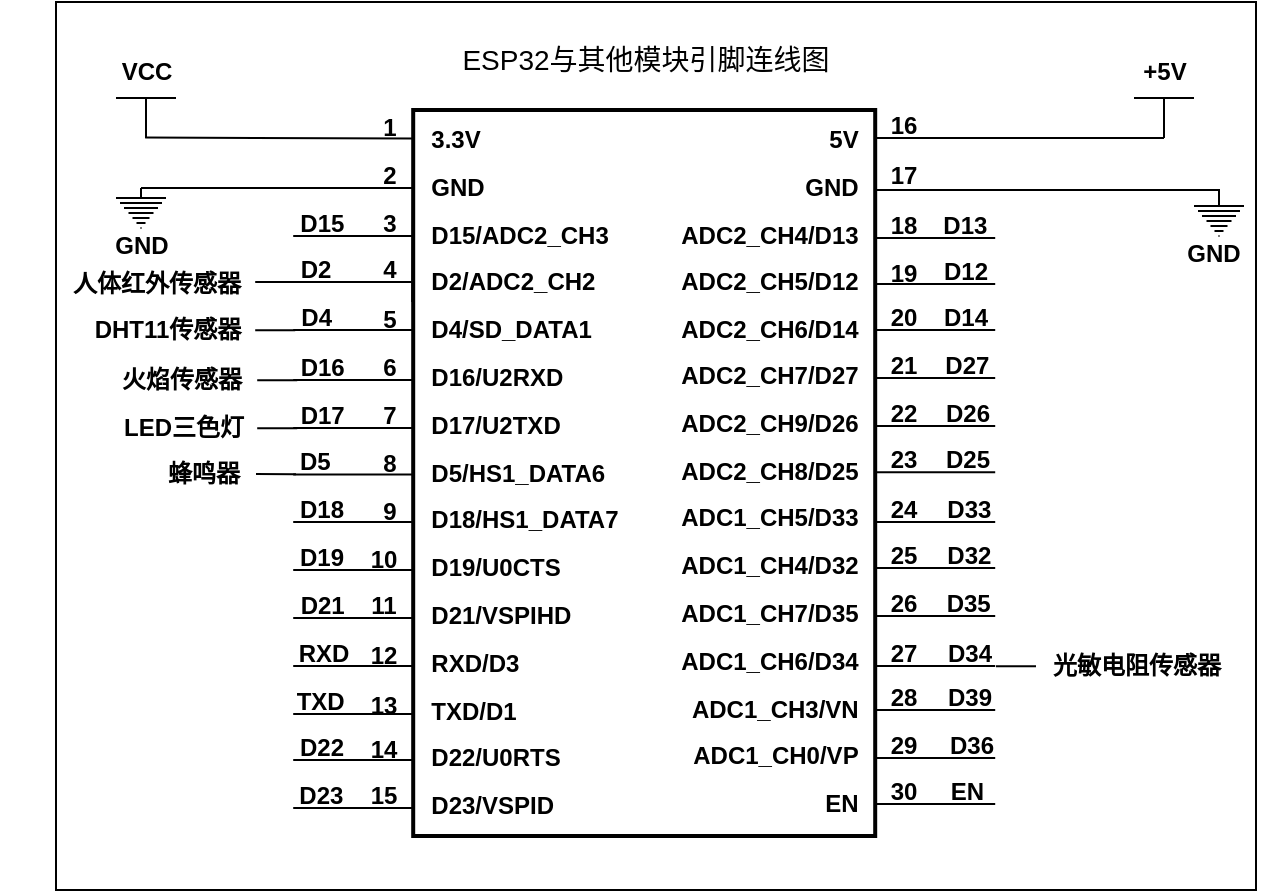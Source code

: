 <mxfile version="26.2.14">
  <diagram name="第 1 页" id="tG3BSYRX7-xQzSVzQyqf">
    <mxGraphModel dx="988" dy="538" grid="1" gridSize="10" guides="1" tooltips="1" connect="1" arrows="1" fold="1" page="1" pageScale="1" pageWidth="827" pageHeight="1169" math="0" shadow="0">
      <root>
        <mxCell id="0" />
        <mxCell id="1" parent="0" />
        <mxCell id="YcuzAs7cK-M9zxSXpuNz-133" value="" style="rounded=0;whiteSpace=wrap;html=1;" parent="1" vertex="1">
          <mxGeometry x="110" y="106" width="600" height="444" as="geometry" />
        </mxCell>
        <mxCell id="YcuzAs7cK-M9zxSXpuNz-2" value="" style="rounded=0;whiteSpace=wrap;html=1;direction=south;container=1;strokeWidth=2;rotation=0;aspect=fixed;" parent="1" vertex="1">
          <mxGeometry x="288.6" y="160" width="231" height="363" as="geometry">
            <mxRectangle x="250" y="200" width="50" height="40" as="alternateBounds" />
          </mxGeometry>
        </mxCell>
        <mxCell id="YcuzAs7cK-M9zxSXpuNz-11" value="&lt;b&gt;&amp;nbsp; D2/ADC2_CH2&lt;/b&gt;" style="text;html=1;align=left;verticalAlign=middle;whiteSpace=wrap;rounded=0;" parent="YcuzAs7cK-M9zxSXpuNz-2" vertex="1">
          <mxGeometry x="0.85" y="71.396" width="110" height="30" as="geometry" />
        </mxCell>
        <mxCell id="YcuzAs7cK-M9zxSXpuNz-12" value="&lt;b&gt;&amp;nbsp; D4/SD_DATA1&lt;/b&gt;" style="text;html=1;align=left;verticalAlign=middle;whiteSpace=wrap;rounded=0;" parent="YcuzAs7cK-M9zxSXpuNz-2" vertex="1">
          <mxGeometry x="0.85" y="95.201" width="110" height="30" as="geometry" />
        </mxCell>
        <mxCell id="YcuzAs7cK-M9zxSXpuNz-13" value="&lt;b&gt;&amp;nbsp; D16/U2RXD&lt;/b&gt;" style="text;html=1;align=left;verticalAlign=middle;whiteSpace=wrap;rounded=0;" parent="YcuzAs7cK-M9zxSXpuNz-2" vertex="1">
          <mxGeometry x="0.85" y="118.996" width="100" height="30" as="geometry" />
        </mxCell>
        <mxCell id="YcuzAs7cK-M9zxSXpuNz-14" value="&lt;b&gt;&amp;nbsp; D17/U2TXD&lt;/b&gt;" style="text;html=1;align=left;verticalAlign=middle;whiteSpace=wrap;rounded=0;" parent="YcuzAs7cK-M9zxSXpuNz-2" vertex="1">
          <mxGeometry y="142.802" width="90" height="30" as="geometry" />
        </mxCell>
        <mxCell id="YcuzAs7cK-M9zxSXpuNz-15" value="&lt;b&gt;&amp;nbsp; D5/HS1_DATA6&lt;/b&gt;" style="text;html=1;align=left;verticalAlign=middle;whiteSpace=wrap;rounded=0;" parent="YcuzAs7cK-M9zxSXpuNz-2" vertex="1">
          <mxGeometry y="166.597" width="120" height="30" as="geometry" />
        </mxCell>
        <mxCell id="YcuzAs7cK-M9zxSXpuNz-16" value="&lt;b&gt;&amp;nbsp; D18/HS1_DATA7&lt;/b&gt;" style="text;html=1;align=left;verticalAlign=middle;whiteSpace=wrap;rounded=0;" parent="YcuzAs7cK-M9zxSXpuNz-2" vertex="1">
          <mxGeometry y="190.403" width="120" height="30" as="geometry" />
        </mxCell>
        <mxCell id="YcuzAs7cK-M9zxSXpuNz-17" value="&lt;b&gt;&amp;nbsp; D19/U0CTS&lt;/b&gt;" style="text;html=1;align=left;verticalAlign=middle;whiteSpace=wrap;rounded=0;" parent="YcuzAs7cK-M9zxSXpuNz-2" vertex="1">
          <mxGeometry y="214.198" width="90" height="30" as="geometry" />
        </mxCell>
        <mxCell id="YcuzAs7cK-M9zxSXpuNz-18" value="&lt;b&gt;&amp;nbsp; D21/VSPIHD&lt;/b&gt;" style="text;html=1;align=left;verticalAlign=middle;whiteSpace=wrap;rounded=0;" parent="YcuzAs7cK-M9zxSXpuNz-2" vertex="1">
          <mxGeometry y="238.004" width="100" height="30" as="geometry" />
        </mxCell>
        <mxCell id="YcuzAs7cK-M9zxSXpuNz-19" value="&lt;b&gt;&amp;nbsp; RXD/D3&lt;/b&gt;" style="text;html=1;align=left;verticalAlign=middle;whiteSpace=wrap;rounded=0;" parent="YcuzAs7cK-M9zxSXpuNz-2" vertex="1">
          <mxGeometry y="261.799" width="70" height="30" as="geometry" />
        </mxCell>
        <mxCell id="YcuzAs7cK-M9zxSXpuNz-20" value="&lt;b&gt;&amp;nbsp; TXD/D1&lt;/b&gt;" style="text;html=1;align=left;verticalAlign=middle;whiteSpace=wrap;rounded=0;" parent="YcuzAs7cK-M9zxSXpuNz-2" vertex="1">
          <mxGeometry y="285.604" width="70" height="30" as="geometry" />
        </mxCell>
        <mxCell id="YcuzAs7cK-M9zxSXpuNz-21" value="&lt;b&gt;&amp;nbsp; D22/U0RTS&lt;/b&gt;" style="text;html=1;align=left;verticalAlign=middle;whiteSpace=wrap;rounded=0;" parent="YcuzAs7cK-M9zxSXpuNz-2" vertex="1">
          <mxGeometry y="309.399" width="90" height="30" as="geometry" />
        </mxCell>
        <mxCell id="YcuzAs7cK-M9zxSXpuNz-22" value="&lt;b&gt;&amp;nbsp; D23/VSPID&lt;/b&gt;" style="text;html=1;align=left;verticalAlign=middle;whiteSpace=wrap;rounded=0;" parent="YcuzAs7cK-M9zxSXpuNz-2" vertex="1">
          <mxGeometry y="333.205" width="90" height="30" as="geometry" />
        </mxCell>
        <mxCell id="YcuzAs7cK-M9zxSXpuNz-23" value="&lt;b&gt;5V&amp;nbsp;&amp;nbsp;&lt;/b&gt;" style="text;html=1;align=right;verticalAlign=middle;whiteSpace=wrap;rounded=0;" parent="YcuzAs7cK-M9zxSXpuNz-2" vertex="1">
          <mxGeometry x="180.9" width="50" height="30" as="geometry" />
        </mxCell>
        <mxCell id="YcuzAs7cK-M9zxSXpuNz-26" value="&lt;b&gt;ADC2_CH4/D13&amp;nbsp;&amp;nbsp;&lt;/b&gt;" style="text;html=1;align=right;verticalAlign=middle;whiteSpace=wrap;rounded=0;" parent="YcuzAs7cK-M9zxSXpuNz-2" vertex="1">
          <mxGeometry x="110.9" y="47.601" width="120" height="30" as="geometry" />
        </mxCell>
        <mxCell id="YcuzAs7cK-M9zxSXpuNz-24" value="GND&amp;nbsp;&amp;nbsp;" style="text;html=1;align=right;verticalAlign=middle;whiteSpace=wrap;rounded=0;fontStyle=1" parent="YcuzAs7cK-M9zxSXpuNz-2" vertex="1">
          <mxGeometry x="110.9" y="23.8" width="120" height="30" as="geometry" />
        </mxCell>
        <mxCell id="YcuzAs7cK-M9zxSXpuNz-27" value="&lt;b&gt;ADC2_CH5/D12&amp;nbsp;&amp;nbsp;&lt;/b&gt;" style="text;html=1;align=right;verticalAlign=middle;whiteSpace=wrap;rounded=0;" parent="YcuzAs7cK-M9zxSXpuNz-2" vertex="1">
          <mxGeometry x="110.9" y="71.401" width="120" height="30" as="geometry" />
        </mxCell>
        <mxCell id="YcuzAs7cK-M9zxSXpuNz-28" value="&lt;b&gt;ADC2_CH6/D14&amp;nbsp;&amp;nbsp;&lt;/b&gt;" style="text;html=1;align=right;verticalAlign=middle;whiteSpace=wrap;rounded=0;" parent="YcuzAs7cK-M9zxSXpuNz-2" vertex="1">
          <mxGeometry x="110.9" y="95.201" width="120" height="30" as="geometry" />
        </mxCell>
        <mxCell id="YcuzAs7cK-M9zxSXpuNz-29" value="&lt;b&gt;ADC2_CH7/D27&amp;nbsp;&amp;nbsp;&lt;/b&gt;" style="text;html=1;align=right;verticalAlign=middle;whiteSpace=wrap;rounded=0;" parent="YcuzAs7cK-M9zxSXpuNz-2" vertex="1">
          <mxGeometry x="110.9" y="118.002" width="120" height="30" as="geometry" />
        </mxCell>
        <mxCell id="YcuzAs7cK-M9zxSXpuNz-30" value="&lt;b&gt;ADC2_CH9/D26&amp;nbsp;&amp;nbsp;&lt;/b&gt;" style="text;html=1;align=right;verticalAlign=middle;whiteSpace=wrap;rounded=0;" parent="YcuzAs7cK-M9zxSXpuNz-2" vertex="1">
          <mxGeometry x="110.9" y="141.802" width="120" height="30" as="geometry" />
        </mxCell>
        <mxCell id="YcuzAs7cK-M9zxSXpuNz-31" value="&lt;b&gt;ADC2_CH8/D25&amp;nbsp;&amp;nbsp;&lt;/b&gt;" style="text;html=1;align=right;verticalAlign=middle;whiteSpace=wrap;rounded=0;" parent="YcuzAs7cK-M9zxSXpuNz-2" vertex="1">
          <mxGeometry x="110.9" y="165.602" width="120" height="30" as="geometry" />
        </mxCell>
        <mxCell id="YcuzAs7cK-M9zxSXpuNz-32" value="&lt;b&gt;ADC1_CH5/D33&amp;nbsp;&amp;nbsp;&lt;/b&gt;" style="text;html=1;align=right;verticalAlign=middle;whiteSpace=wrap;rounded=0;" parent="YcuzAs7cK-M9zxSXpuNz-2" vertex="1">
          <mxGeometry x="110.9" y="189.402" width="120" height="30" as="geometry" />
        </mxCell>
        <mxCell id="YcuzAs7cK-M9zxSXpuNz-33" value="&lt;b&gt;ADC1_CH4/D32&amp;nbsp;&amp;nbsp;&lt;/b&gt;" style="text;html=1;align=right;verticalAlign=middle;whiteSpace=wrap;rounded=0;" parent="YcuzAs7cK-M9zxSXpuNz-2" vertex="1">
          <mxGeometry x="110.9" y="213.203" width="120" height="30" as="geometry" />
        </mxCell>
        <mxCell id="YcuzAs7cK-M9zxSXpuNz-34" value="&lt;b&gt;ADC1_CH7/D35&amp;nbsp;&amp;nbsp;&lt;/b&gt;" style="text;html=1;align=right;verticalAlign=middle;whiteSpace=wrap;rounded=0;" parent="YcuzAs7cK-M9zxSXpuNz-2" vertex="1">
          <mxGeometry x="110.9" y="237.003" width="120" height="30" as="geometry" />
        </mxCell>
        <mxCell id="YcuzAs7cK-M9zxSXpuNz-35" value="&lt;b&gt;ADC1_CH6/D34&amp;nbsp;&amp;nbsp;&lt;/b&gt;" style="text;html=1;align=right;verticalAlign=middle;whiteSpace=wrap;rounded=0;" parent="YcuzAs7cK-M9zxSXpuNz-2" vertex="1">
          <mxGeometry x="110.9" y="260.803" width="120" height="30" as="geometry" />
        </mxCell>
        <mxCell id="YcuzAs7cK-M9zxSXpuNz-36" value="&lt;b&gt;ADC1_CH3/VN&amp;nbsp;&amp;nbsp;&lt;/b&gt;" style="text;html=1;align=right;verticalAlign=middle;whiteSpace=wrap;rounded=0;" parent="YcuzAs7cK-M9zxSXpuNz-2" vertex="1">
          <mxGeometry x="120.9" y="284.604" width="110" height="30" as="geometry" />
        </mxCell>
        <mxCell id="YcuzAs7cK-M9zxSXpuNz-37" value="&lt;b&gt;ADC1_CH0/VP&amp;nbsp;&amp;nbsp;&lt;/b&gt;" style="text;html=1;align=right;verticalAlign=middle;whiteSpace=wrap;rounded=0;" parent="YcuzAs7cK-M9zxSXpuNz-2" vertex="1">
          <mxGeometry x="120.9" y="308.404" width="110" height="30" as="geometry" />
        </mxCell>
        <mxCell id="YcuzAs7cK-M9zxSXpuNz-38" value="&lt;b&gt;EN&amp;nbsp;&amp;nbsp;&lt;/b&gt;" style="text;html=1;align=right;verticalAlign=middle;whiteSpace=wrap;rounded=0;" parent="YcuzAs7cK-M9zxSXpuNz-2" vertex="1">
          <mxGeometry x="180.9" y="332.204" width="50" height="30" as="geometry" />
        </mxCell>
        <mxCell id="YcuzAs7cK-M9zxSXpuNz-10" value="&lt;b&gt;&amp;nbsp; D15/ADC2_CH3&lt;/b&gt;" style="text;html=1;align=left;verticalAlign=middle;whiteSpace=wrap;rounded=0;" parent="YcuzAs7cK-M9zxSXpuNz-2" vertex="1">
          <mxGeometry x="0.858" y="47.601" width="120" height="30" as="geometry" />
        </mxCell>
        <mxCell id="YcuzAs7cK-M9zxSXpuNz-9" value="&lt;b&gt;&amp;nbsp; GND&lt;/b&gt;" style="text;html=1;align=left;verticalAlign=middle;whiteSpace=wrap;rounded=0;" parent="YcuzAs7cK-M9zxSXpuNz-2" vertex="1">
          <mxGeometry x="0.86" y="23.8" width="60" height="30" as="geometry" />
        </mxCell>
        <mxCell id="YcuzAs7cK-M9zxSXpuNz-8" value="&lt;b&gt;&amp;nbsp; 3.3V&lt;/b&gt;" style="text;html=1;align=left;verticalAlign=middle;whiteSpace=wrap;rounded=0;" parent="YcuzAs7cK-M9zxSXpuNz-2" vertex="1">
          <mxGeometry x="0.855" width="50" height="30" as="geometry" />
        </mxCell>
        <mxCell id="YcuzAs7cK-M9zxSXpuNz-7" value="&lt;font style=&quot;font-size: 14px;&quot;&gt;ESP32与其他模块引脚连线图&lt;/font&gt;" style="text;html=1;align=center;verticalAlign=middle;whiteSpace=wrap;rounded=0;" parent="1" vertex="1">
          <mxGeometry x="279.6" y="120" width="250" height="30" as="geometry" />
        </mxCell>
        <mxCell id="YcuzAs7cK-M9zxSXpuNz-102" value="" style="endArrow=none;html=1;rounded=0;edgeStyle=orthogonalEdgeStyle;exitX=0.486;exitY=0.16;exitDx=0;exitDy=0;exitPerimeter=0;" parent="1" edge="1">
          <mxGeometry width="50" height="50" relative="1" as="geometry">
            <mxPoint x="154.58" y="173.8" as="sourcePoint" />
            <mxPoint x="288.12" y="256" as="targetPoint" />
          </mxGeometry>
        </mxCell>
        <mxCell id="YcuzAs7cK-M9zxSXpuNz-103" value="" style="endArrow=none;html=1;rounded=0;exitX=0.5;exitY=0;exitDx=0;exitDy=0;exitPerimeter=0;" parent="1" source="YcuzAs7cK-M9zxSXpuNz-240" edge="1">
          <mxGeometry width="50" height="50" relative="1" as="geometry">
            <mxPoint x="228.6" y="199" as="sourcePoint" />
            <mxPoint x="288.6" y="199" as="targetPoint" />
          </mxGeometry>
        </mxCell>
        <mxCell id="YcuzAs7cK-M9zxSXpuNz-104" value="" style="endArrow=none;html=1;rounded=0;" parent="1" edge="1">
          <mxGeometry width="50" height="50" relative="1" as="geometry">
            <mxPoint x="228.6" y="223" as="sourcePoint" />
            <mxPoint x="288.6" y="223" as="targetPoint" />
          </mxGeometry>
        </mxCell>
        <mxCell id="YcuzAs7cK-M9zxSXpuNz-105" value="" style="endArrow=none;html=1;rounded=0;" parent="1" edge="1">
          <mxGeometry width="50" height="50" relative="1" as="geometry">
            <mxPoint x="228.6" y="246" as="sourcePoint" />
            <mxPoint x="288.6" y="246" as="targetPoint" />
          </mxGeometry>
        </mxCell>
        <mxCell id="YcuzAs7cK-M9zxSXpuNz-106" value="" style="endArrow=none;html=1;rounded=0;" parent="1" edge="1">
          <mxGeometry width="50" height="50" relative="1" as="geometry">
            <mxPoint x="228.6" y="270" as="sourcePoint" />
            <mxPoint x="288.6" y="270" as="targetPoint" />
          </mxGeometry>
        </mxCell>
        <mxCell id="YcuzAs7cK-M9zxSXpuNz-107" value="" style="endArrow=none;html=1;rounded=0;" parent="1" edge="1">
          <mxGeometry width="50" height="50" relative="1" as="geometry">
            <mxPoint x="228.6" y="295" as="sourcePoint" />
            <mxPoint x="288.6" y="295" as="targetPoint" />
          </mxGeometry>
        </mxCell>
        <mxCell id="YcuzAs7cK-M9zxSXpuNz-108" value="" style="endArrow=none;html=1;rounded=0;" parent="1" edge="1">
          <mxGeometry width="50" height="50" relative="1" as="geometry">
            <mxPoint x="228.6" y="319" as="sourcePoint" />
            <mxPoint x="288.6" y="319" as="targetPoint" />
          </mxGeometry>
        </mxCell>
        <mxCell id="YcuzAs7cK-M9zxSXpuNz-109" value="" style="endArrow=none;html=1;rounded=0;" parent="1" edge="1">
          <mxGeometry width="50" height="50" relative="1" as="geometry">
            <mxPoint x="228.6" y="342.21" as="sourcePoint" />
            <mxPoint x="288.6" y="342.21" as="targetPoint" />
          </mxGeometry>
        </mxCell>
        <mxCell id="YcuzAs7cK-M9zxSXpuNz-110" value="" style="endArrow=none;html=1;rounded=0;" parent="1" edge="1">
          <mxGeometry width="50" height="50" relative="1" as="geometry">
            <mxPoint x="228.6" y="366" as="sourcePoint" />
            <mxPoint x="288.6" y="366" as="targetPoint" />
          </mxGeometry>
        </mxCell>
        <mxCell id="YcuzAs7cK-M9zxSXpuNz-111" value="" style="endArrow=none;html=1;rounded=0;" parent="1" edge="1">
          <mxGeometry width="50" height="50" relative="1" as="geometry">
            <mxPoint x="228.6" y="390" as="sourcePoint" />
            <mxPoint x="288.6" y="390" as="targetPoint" />
          </mxGeometry>
        </mxCell>
        <mxCell id="YcuzAs7cK-M9zxSXpuNz-112" value="" style="endArrow=none;html=1;rounded=0;" parent="1" edge="1">
          <mxGeometry width="50" height="50" relative="1" as="geometry">
            <mxPoint x="228.6" y="414" as="sourcePoint" />
            <mxPoint x="288.6" y="414" as="targetPoint" />
          </mxGeometry>
        </mxCell>
        <mxCell id="YcuzAs7cK-M9zxSXpuNz-113" value="" style="endArrow=none;html=1;rounded=0;" parent="1" edge="1">
          <mxGeometry width="50" height="50" relative="1" as="geometry">
            <mxPoint x="228.6" y="438" as="sourcePoint" />
            <mxPoint x="288.6" y="438" as="targetPoint" />
          </mxGeometry>
        </mxCell>
        <mxCell id="YcuzAs7cK-M9zxSXpuNz-114" value="" style="endArrow=none;html=1;rounded=0;" parent="1" edge="1">
          <mxGeometry width="50" height="50" relative="1" as="geometry">
            <mxPoint x="228.6" y="462" as="sourcePoint" />
            <mxPoint x="288.6" y="462" as="targetPoint" />
          </mxGeometry>
        </mxCell>
        <mxCell id="YcuzAs7cK-M9zxSXpuNz-115" value="" style="endArrow=none;html=1;rounded=0;" parent="1" edge="1">
          <mxGeometry width="50" height="50" relative="1" as="geometry">
            <mxPoint x="228.6" y="485" as="sourcePoint" />
            <mxPoint x="288.6" y="485" as="targetPoint" />
          </mxGeometry>
        </mxCell>
        <mxCell id="YcuzAs7cK-M9zxSXpuNz-116" value="" style="endArrow=none;html=1;rounded=0;" parent="1" edge="1">
          <mxGeometry width="50" height="50" relative="1" as="geometry">
            <mxPoint x="228.6" y="509" as="sourcePoint" />
            <mxPoint x="288.6" y="509" as="targetPoint" />
          </mxGeometry>
        </mxCell>
        <mxCell id="YcuzAs7cK-M9zxSXpuNz-117" value="" style="endArrow=none;html=1;rounded=0;entryX=0.5;entryY=0;entryDx=0;entryDy=0;entryPerimeter=0;" parent="1" target="YcuzAs7cK-M9zxSXpuNz-260" edge="1">
          <mxGeometry width="50" height="50" relative="1" as="geometry">
            <mxPoint x="519.6" y="174" as="sourcePoint" />
            <mxPoint x="579.6" y="174" as="targetPoint" />
          </mxGeometry>
        </mxCell>
        <mxCell id="YcuzAs7cK-M9zxSXpuNz-119" value="" style="endArrow=none;html=1;rounded=0;entryX=0.5;entryY=0;entryDx=0;entryDy=0;entryPerimeter=0;edgeStyle=orthogonalEdgeStyle;" parent="1" target="YcuzAs7cK-M9zxSXpuNz-249" edge="1">
          <mxGeometry width="50" height="50" relative="1" as="geometry">
            <mxPoint x="519.6" y="199" as="sourcePoint" />
            <mxPoint x="579.6" y="199" as="targetPoint" />
            <Array as="points">
              <mxPoint x="520" y="200" />
              <mxPoint x="692" y="200" />
            </Array>
          </mxGeometry>
        </mxCell>
        <mxCell id="YcuzAs7cK-M9zxSXpuNz-120" value="" style="endArrow=none;html=1;rounded=0;" parent="1" edge="1">
          <mxGeometry width="50" height="50" relative="1" as="geometry">
            <mxPoint x="519.6" y="224" as="sourcePoint" />
            <mxPoint x="579.6" y="224" as="targetPoint" />
          </mxGeometry>
        </mxCell>
        <mxCell id="YcuzAs7cK-M9zxSXpuNz-121" value="" style="endArrow=none;html=1;rounded=0;" parent="1" edge="1">
          <mxGeometry width="50" height="50" relative="1" as="geometry">
            <mxPoint x="519.6" y="247" as="sourcePoint" />
            <mxPoint x="579.6" y="247" as="targetPoint" />
          </mxGeometry>
        </mxCell>
        <mxCell id="YcuzAs7cK-M9zxSXpuNz-122" value="" style="endArrow=none;html=1;rounded=0;" parent="1" edge="1">
          <mxGeometry width="50" height="50" relative="1" as="geometry">
            <mxPoint x="519.6" y="270" as="sourcePoint" />
            <mxPoint x="579.6" y="270" as="targetPoint" />
          </mxGeometry>
        </mxCell>
        <mxCell id="YcuzAs7cK-M9zxSXpuNz-123" value="" style="endArrow=none;html=1;rounded=0;" parent="1" edge="1">
          <mxGeometry width="50" height="50" relative="1" as="geometry">
            <mxPoint x="519.6" y="294" as="sourcePoint" />
            <mxPoint x="579.6" y="294" as="targetPoint" />
          </mxGeometry>
        </mxCell>
        <mxCell id="YcuzAs7cK-M9zxSXpuNz-124" value="" style="endArrow=none;html=1;rounded=0;" parent="1" edge="1">
          <mxGeometry width="50" height="50" relative="1" as="geometry">
            <mxPoint x="519.6" y="318" as="sourcePoint" />
            <mxPoint x="579.6" y="318" as="targetPoint" />
          </mxGeometry>
        </mxCell>
        <mxCell id="YcuzAs7cK-M9zxSXpuNz-125" value="" style="endArrow=none;html=1;rounded=0;" parent="1" edge="1">
          <mxGeometry width="50" height="50" relative="1" as="geometry">
            <mxPoint x="519.6" y="341.16" as="sourcePoint" />
            <mxPoint x="579.6" y="341.16" as="targetPoint" />
          </mxGeometry>
        </mxCell>
        <mxCell id="YcuzAs7cK-M9zxSXpuNz-126" value="" style="endArrow=none;html=1;rounded=0;" parent="1" edge="1">
          <mxGeometry width="50" height="50" relative="1" as="geometry">
            <mxPoint x="519.6" y="366" as="sourcePoint" />
            <mxPoint x="579.6" y="366" as="targetPoint" />
          </mxGeometry>
        </mxCell>
        <mxCell id="YcuzAs7cK-M9zxSXpuNz-127" value="" style="endArrow=none;html=1;rounded=0;" parent="1" edge="1">
          <mxGeometry width="50" height="50" relative="1" as="geometry">
            <mxPoint x="519.6" y="389" as="sourcePoint" />
            <mxPoint x="579.6" y="389" as="targetPoint" />
          </mxGeometry>
        </mxCell>
        <mxCell id="YcuzAs7cK-M9zxSXpuNz-128" value="" style="endArrow=none;html=1;rounded=0;" parent="1" edge="1">
          <mxGeometry width="50" height="50" relative="1" as="geometry">
            <mxPoint x="519.6" y="413" as="sourcePoint" />
            <mxPoint x="579.6" y="413" as="targetPoint" />
          </mxGeometry>
        </mxCell>
        <mxCell id="YcuzAs7cK-M9zxSXpuNz-129" value="" style="endArrow=none;html=1;rounded=0;" parent="1" edge="1">
          <mxGeometry width="50" height="50" relative="1" as="geometry">
            <mxPoint x="519.6" y="438" as="sourcePoint" />
            <mxPoint x="579.6" y="438" as="targetPoint" />
          </mxGeometry>
        </mxCell>
        <mxCell id="YcuzAs7cK-M9zxSXpuNz-130" value="" style="endArrow=none;html=1;rounded=0;" parent="1" edge="1">
          <mxGeometry width="50" height="50" relative="1" as="geometry">
            <mxPoint x="519.6" y="460" as="sourcePoint" />
            <mxPoint x="579.6" y="460" as="targetPoint" />
          </mxGeometry>
        </mxCell>
        <mxCell id="YcuzAs7cK-M9zxSXpuNz-131" value="" style="endArrow=none;html=1;rounded=0;" parent="1" edge="1">
          <mxGeometry width="50" height="50" relative="1" as="geometry">
            <mxPoint x="519.6" y="484" as="sourcePoint" />
            <mxPoint x="579.6" y="484" as="targetPoint" />
          </mxGeometry>
        </mxCell>
        <mxCell id="YcuzAs7cK-M9zxSXpuNz-132" value="" style="endArrow=none;html=1;rounded=0;" parent="1" edge="1">
          <mxGeometry width="50" height="50" relative="1" as="geometry">
            <mxPoint x="519.6" y="507" as="sourcePoint" />
            <mxPoint x="579.6" y="507" as="targetPoint" />
          </mxGeometry>
        </mxCell>
        <mxCell id="YcuzAs7cK-M9zxSXpuNz-137" value="&lt;b&gt;1&lt;/b&gt;" style="text;html=1;align=center;verticalAlign=middle;whiteSpace=wrap;rounded=0;" parent="1" vertex="1">
          <mxGeometry x="247" y="154" width="60" height="30" as="geometry" />
        </mxCell>
        <mxCell id="YcuzAs7cK-M9zxSXpuNz-139" value="&lt;b&gt;2&lt;/b&gt;" style="text;html=1;align=center;verticalAlign=middle;whiteSpace=wrap;rounded=0;" parent="1" vertex="1">
          <mxGeometry x="247" y="178" width="60" height="30" as="geometry" />
        </mxCell>
        <mxCell id="YcuzAs7cK-M9zxSXpuNz-140" value="&lt;b&gt;3&lt;/b&gt;" style="text;html=1;align=center;verticalAlign=middle;whiteSpace=wrap;rounded=0;" parent="1" vertex="1">
          <mxGeometry x="247" y="203" width="60" height="27" as="geometry" />
        </mxCell>
        <mxCell id="YcuzAs7cK-M9zxSXpuNz-141" value="&lt;b&gt;4&lt;/b&gt;" style="text;html=1;align=center;verticalAlign=middle;whiteSpace=wrap;rounded=0;" parent="1" vertex="1">
          <mxGeometry x="247" y="225" width="60" height="30" as="geometry" />
        </mxCell>
        <mxCell id="YcuzAs7cK-M9zxSXpuNz-143" value="&lt;b&gt;5&lt;/b&gt;" style="text;html=1;align=center;verticalAlign=middle;whiteSpace=wrap;rounded=0;" parent="1" vertex="1">
          <mxGeometry x="247" y="250" width="60" height="30" as="geometry" />
        </mxCell>
        <mxCell id="YcuzAs7cK-M9zxSXpuNz-144" value="&lt;b&gt;6&lt;/b&gt;" style="text;html=1;align=center;verticalAlign=middle;whiteSpace=wrap;rounded=0;" parent="1" vertex="1">
          <mxGeometry x="247" y="274" width="60" height="30" as="geometry" />
        </mxCell>
        <mxCell id="YcuzAs7cK-M9zxSXpuNz-145" value="&lt;b&gt;7&lt;/b&gt;" style="text;html=1;align=center;verticalAlign=middle;whiteSpace=wrap;rounded=0;" parent="1" vertex="1">
          <mxGeometry x="247" y="298" width="60" height="30" as="geometry" />
        </mxCell>
        <mxCell id="YcuzAs7cK-M9zxSXpuNz-146" value="&lt;b&gt;8&lt;/b&gt;" style="text;html=1;align=center;verticalAlign=middle;whiteSpace=wrap;rounded=0;" parent="1" vertex="1">
          <mxGeometry x="247" y="317" width="60" height="39" as="geometry" />
        </mxCell>
        <mxCell id="YcuzAs7cK-M9zxSXpuNz-147" value="&lt;b&gt;9&lt;/b&gt;" style="text;html=1;align=center;verticalAlign=middle;whiteSpace=wrap;rounded=0;" parent="1" vertex="1">
          <mxGeometry x="247" y="346" width="60" height="30" as="geometry" />
        </mxCell>
        <mxCell id="YcuzAs7cK-M9zxSXpuNz-148" value="&lt;b&gt;10&lt;/b&gt;" style="text;html=1;align=center;verticalAlign=middle;whiteSpace=wrap;rounded=0;" parent="1" vertex="1">
          <mxGeometry x="244" y="370" width="60" height="30" as="geometry" />
        </mxCell>
        <mxCell id="YcuzAs7cK-M9zxSXpuNz-151" value="&lt;b&gt;11&lt;/b&gt;" style="text;html=1;align=center;verticalAlign=middle;whiteSpace=wrap;rounded=0;" parent="1" vertex="1">
          <mxGeometry x="244" y="393" width="60" height="30" as="geometry" />
        </mxCell>
        <mxCell id="YcuzAs7cK-M9zxSXpuNz-154" value="&lt;b&gt;12&lt;/b&gt;" style="text;html=1;align=center;verticalAlign=middle;whiteSpace=wrap;rounded=0;" parent="1" vertex="1">
          <mxGeometry x="244" y="418" width="60" height="30" as="geometry" />
        </mxCell>
        <mxCell id="YcuzAs7cK-M9zxSXpuNz-155" value="&lt;b&gt;13&lt;/b&gt;" style="text;html=1;align=center;verticalAlign=middle;whiteSpace=wrap;rounded=0;" parent="1" vertex="1">
          <mxGeometry x="244" y="443" width="60" height="30" as="geometry" />
        </mxCell>
        <mxCell id="YcuzAs7cK-M9zxSXpuNz-156" value="&lt;b&gt;14&lt;/b&gt;" style="text;html=1;align=center;verticalAlign=middle;whiteSpace=wrap;rounded=0;" parent="1" vertex="1">
          <mxGeometry x="244" y="467" width="60" height="26" as="geometry" />
        </mxCell>
        <mxCell id="YcuzAs7cK-M9zxSXpuNz-159" value="&lt;b&gt;15&lt;/b&gt;" style="text;html=1;align=center;verticalAlign=middle;whiteSpace=wrap;rounded=0;" parent="1" vertex="1">
          <mxGeometry x="244" y="488" width="60" height="30" as="geometry" />
        </mxCell>
        <mxCell id="YcuzAs7cK-M9zxSXpuNz-160" value="&lt;b&gt;16&lt;/b&gt;" style="text;html=1;align=center;verticalAlign=middle;whiteSpace=wrap;rounded=0;" parent="1" vertex="1">
          <mxGeometry x="504" y="153" width="60" height="30" as="geometry" />
        </mxCell>
        <mxCell id="YcuzAs7cK-M9zxSXpuNz-161" value="&lt;b&gt;17&lt;/b&gt;" style="text;html=1;align=center;verticalAlign=middle;whiteSpace=wrap;rounded=0;" parent="1" vertex="1">
          <mxGeometry x="504" y="178" width="60" height="30" as="geometry" />
        </mxCell>
        <mxCell id="YcuzAs7cK-M9zxSXpuNz-162" value="&lt;b&gt;18&lt;/b&gt;" style="text;html=1;align=center;verticalAlign=middle;whiteSpace=wrap;rounded=0;" parent="1" vertex="1">
          <mxGeometry x="504" y="203" width="60" height="30" as="geometry" />
        </mxCell>
        <mxCell id="YcuzAs7cK-M9zxSXpuNz-165" value="&lt;b&gt;19&lt;/b&gt;" style="text;html=1;align=center;verticalAlign=middle;whiteSpace=wrap;rounded=0;" parent="1" vertex="1">
          <mxGeometry x="504" y="227" width="60" height="30" as="geometry" />
        </mxCell>
        <mxCell id="YcuzAs7cK-M9zxSXpuNz-166" value="&lt;b&gt;20&lt;/b&gt;" style="text;html=1;align=center;verticalAlign=middle;whiteSpace=wrap;rounded=0;" parent="1" vertex="1">
          <mxGeometry x="504" y="249" width="60" height="30" as="geometry" />
        </mxCell>
        <mxCell id="YcuzAs7cK-M9zxSXpuNz-167" value="&lt;b&gt;21&lt;/b&gt;" style="text;html=1;align=center;verticalAlign=middle;whiteSpace=wrap;rounded=0;" parent="1" vertex="1">
          <mxGeometry x="504" y="273" width="60" height="30" as="geometry" />
        </mxCell>
        <mxCell id="YcuzAs7cK-M9zxSXpuNz-170" value="&lt;b&gt;22&lt;/b&gt;" style="text;html=1;align=center;verticalAlign=middle;whiteSpace=wrap;rounded=0;" parent="1" vertex="1">
          <mxGeometry x="504" y="297" width="60" height="30" as="geometry" />
        </mxCell>
        <mxCell id="YcuzAs7cK-M9zxSXpuNz-171" value="&lt;b&gt;23&lt;/b&gt;" style="text;html=1;align=center;verticalAlign=middle;whiteSpace=wrap;rounded=0;" parent="1" vertex="1">
          <mxGeometry x="504" y="320" width="60" height="30" as="geometry" />
        </mxCell>
        <mxCell id="YcuzAs7cK-M9zxSXpuNz-172" value="&lt;b&gt;24&lt;/b&gt;" style="text;html=1;align=center;verticalAlign=middle;whiteSpace=wrap;rounded=0;" parent="1" vertex="1">
          <mxGeometry x="504" y="345" width="60" height="30" as="geometry" />
        </mxCell>
        <mxCell id="YcuzAs7cK-M9zxSXpuNz-176" value="&lt;b&gt;25&lt;/b&gt;" style="text;html=1;align=center;verticalAlign=middle;whiteSpace=wrap;rounded=0;" parent="1" vertex="1">
          <mxGeometry x="504" y="368" width="60" height="30" as="geometry" />
        </mxCell>
        <mxCell id="YcuzAs7cK-M9zxSXpuNz-178" value="&lt;b&gt;26&lt;/b&gt;" style="text;html=1;align=center;verticalAlign=middle;whiteSpace=wrap;rounded=0;" parent="1" vertex="1">
          <mxGeometry x="504" y="392" width="60" height="30" as="geometry" />
        </mxCell>
        <mxCell id="YcuzAs7cK-M9zxSXpuNz-179" value="&lt;b&gt;27&lt;/b&gt;" style="text;html=1;align=center;verticalAlign=middle;whiteSpace=wrap;rounded=0;" parent="1" vertex="1">
          <mxGeometry x="504" y="417" width="60" height="30" as="geometry" />
        </mxCell>
        <mxCell id="YcuzAs7cK-M9zxSXpuNz-180" value="&lt;b&gt;28&lt;/b&gt;" style="text;html=1;align=center;verticalAlign=middle;whiteSpace=wrap;rounded=0;" parent="1" vertex="1">
          <mxGeometry x="504" y="439" width="60" height="30" as="geometry" />
        </mxCell>
        <mxCell id="YcuzAs7cK-M9zxSXpuNz-182" value="&lt;b&gt;29&lt;/b&gt;" style="text;html=1;align=center;verticalAlign=middle;whiteSpace=wrap;rounded=0;" parent="1" vertex="1">
          <mxGeometry x="504" y="463" width="60" height="30" as="geometry" />
        </mxCell>
        <mxCell id="YcuzAs7cK-M9zxSXpuNz-183" value="&lt;b&gt;30&lt;/b&gt;" style="text;html=1;align=center;verticalAlign=middle;whiteSpace=wrap;rounded=0;" parent="1" vertex="1">
          <mxGeometry x="504" y="486" width="60" height="30" as="geometry" />
        </mxCell>
        <mxCell id="YcuzAs7cK-M9zxSXpuNz-186" value="&lt;b style=&quot;text-align: left;&quot;&gt;&amp;nbsp;D15&lt;/b&gt;" style="text;html=1;align=center;verticalAlign=middle;whiteSpace=wrap;rounded=0;" parent="1" vertex="1">
          <mxGeometry x="212.6" y="202" width="57.4" height="30" as="geometry" />
        </mxCell>
        <mxCell id="YcuzAs7cK-M9zxSXpuNz-189" value="&lt;b&gt;D2&lt;/b&gt;" style="text;html=1;align=center;verticalAlign=middle;whiteSpace=wrap;rounded=0;" parent="1" vertex="1">
          <mxGeometry x="209.6" y="225" width="60" height="30" as="geometry" />
        </mxCell>
        <mxCell id="YcuzAs7cK-M9zxSXpuNz-191" value="&lt;b style=&quot;text-align: left;&quot;&gt;&amp;nbsp; D4&lt;/b&gt;" style="text;html=1;align=center;verticalAlign=middle;whiteSpace=wrap;rounded=0;" parent="1" vertex="1">
          <mxGeometry x="206.6" y="249" width="60" height="30" as="geometry" />
        </mxCell>
        <mxCell id="YcuzAs7cK-M9zxSXpuNz-192" value="&lt;b style=&quot;text-align: left;&quot;&gt;&amp;nbsp; D16&lt;/b&gt;" style="text;html=1;align=center;verticalAlign=middle;whiteSpace=wrap;rounded=0;" parent="1" vertex="1">
          <mxGeometry x="209.6" y="274" width="60" height="30" as="geometry" />
        </mxCell>
        <mxCell id="YcuzAs7cK-M9zxSXpuNz-193" value="&lt;b style=&quot;text-align: left;&quot;&gt;&amp;nbsp; D17&lt;/b&gt;" style="text;html=1;align=center;verticalAlign=middle;whiteSpace=wrap;rounded=0;" parent="1" vertex="1">
          <mxGeometry x="209.6" y="298" width="60" height="30" as="geometry" />
        </mxCell>
        <mxCell id="YcuzAs7cK-M9zxSXpuNz-194" value="&lt;b style=&quot;text-align: left;&quot;&gt;&amp;nbsp;D5&lt;/b&gt;" style="text;html=1;align=center;verticalAlign=middle;whiteSpace=wrap;rounded=0;" parent="1" vertex="1">
          <mxGeometry x="207.6" y="321" width="60" height="30" as="geometry" />
        </mxCell>
        <mxCell id="YcuzAs7cK-M9zxSXpuNz-195" value="&lt;b style=&quot;text-align: left;&quot;&gt;D18&lt;/b&gt;" style="text;html=1;align=center;verticalAlign=middle;whiteSpace=wrap;rounded=0;" parent="1" vertex="1">
          <mxGeometry x="212.6" y="345" width="60" height="30" as="geometry" />
        </mxCell>
        <mxCell id="YcuzAs7cK-M9zxSXpuNz-196" value="&lt;b style=&quot;text-align: left;&quot;&gt;D19&lt;/b&gt;" style="text;html=1;align=center;verticalAlign=middle;whiteSpace=wrap;rounded=0;" parent="1" vertex="1">
          <mxGeometry x="212.6" y="369" width="60" height="30" as="geometry" />
        </mxCell>
        <mxCell id="YcuzAs7cK-M9zxSXpuNz-197" value="&lt;b style=&quot;text-align: left;&quot;&gt;&amp;nbsp; D21&lt;/b&gt;" style="text;html=1;align=center;verticalAlign=middle;whiteSpace=wrap;rounded=0;" parent="1" vertex="1">
          <mxGeometry x="209.6" y="393" width="60" height="30" as="geometry" />
        </mxCell>
        <mxCell id="YcuzAs7cK-M9zxSXpuNz-198" value="&lt;b style=&quot;text-align: left;&quot;&gt;RXD&lt;/b&gt;" style="text;html=1;align=center;verticalAlign=middle;whiteSpace=wrap;rounded=0;" parent="1" vertex="1">
          <mxGeometry x="213.6" y="417" width="60" height="30" as="geometry" />
        </mxCell>
        <mxCell id="YcuzAs7cK-M9zxSXpuNz-199" value="&lt;b style=&quot;text-align: left;&quot;&gt;&amp;nbsp; TXD&lt;/b&gt;" style="text;html=1;align=center;verticalAlign=middle;whiteSpace=wrap;rounded=0;" parent="1" vertex="1">
          <mxGeometry x="208.6" y="441" width="60" height="30" as="geometry" />
        </mxCell>
        <mxCell id="YcuzAs7cK-M9zxSXpuNz-201" value="&lt;b style=&quot;text-align: left;&quot;&gt;D22&lt;/b&gt;" style="text;html=1;align=center;verticalAlign=middle;whiteSpace=wrap;rounded=0;" parent="1" vertex="1">
          <mxGeometry x="212.6" y="464" width="60" height="30" as="geometry" />
        </mxCell>
        <mxCell id="YcuzAs7cK-M9zxSXpuNz-202" value="&lt;b style=&quot;text-align: right;&quot;&gt;D27&amp;nbsp;&amp;nbsp;&lt;/b&gt;" style="text;html=1;align=center;verticalAlign=middle;whiteSpace=wrap;rounded=0;" parent="1" vertex="1">
          <mxGeometry x="539" y="273" width="60" height="30" as="geometry" />
        </mxCell>
        <mxCell id="YcuzAs7cK-M9zxSXpuNz-204" value="&lt;b style=&quot;text-align: left;&quot;&gt;&amp;nbsp;D23&lt;/b&gt;" style="text;html=1;align=center;verticalAlign=middle;whiteSpace=wrap;rounded=0;" parent="1" vertex="1">
          <mxGeometry x="210.6" y="488" width="60" height="30" as="geometry" />
        </mxCell>
        <mxCell id="YcuzAs7cK-M9zxSXpuNz-205" value="&lt;b style=&quot;text-align: right;&quot;&gt;D13&amp;nbsp;&amp;nbsp;&lt;/b&gt;" style="text;html=1;align=center;verticalAlign=middle;whiteSpace=wrap;rounded=0;" parent="1" vertex="1">
          <mxGeometry x="538" y="203" width="60" height="30" as="geometry" />
        </mxCell>
        <mxCell id="YcuzAs7cK-M9zxSXpuNz-206" value="&lt;b style=&quot;text-align: right;&quot;&gt;D12&lt;/b&gt;" style="text;html=1;align=center;verticalAlign=middle;whiteSpace=wrap;rounded=0;" parent="1" vertex="1">
          <mxGeometry x="535" y="226" width="60" height="30" as="geometry" />
        </mxCell>
        <mxCell id="YcuzAs7cK-M9zxSXpuNz-207" value="&lt;b style=&quot;text-align: right;&quot;&gt;D14&lt;/b&gt;" style="text;html=1;align=center;verticalAlign=middle;whiteSpace=wrap;rounded=0;" parent="1" vertex="1">
          <mxGeometry x="535" y="249" width="60" height="30" as="geometry" />
        </mxCell>
        <mxCell id="YcuzAs7cK-M9zxSXpuNz-210" value="&lt;b style=&quot;text-align: right;&quot;&gt;D26&lt;/b&gt;" style="text;html=1;align=center;verticalAlign=middle;whiteSpace=wrap;rounded=0;" parent="1" vertex="1">
          <mxGeometry x="536" y="297" width="60" height="30" as="geometry" />
        </mxCell>
        <mxCell id="YcuzAs7cK-M9zxSXpuNz-211" value="&lt;b style=&quot;text-align: right;&quot;&gt;D25&lt;/b&gt;" style="text;html=1;align=center;verticalAlign=middle;whiteSpace=wrap;rounded=0;" parent="1" vertex="1">
          <mxGeometry x="536" y="320" width="60" height="30" as="geometry" />
        </mxCell>
        <mxCell id="YcuzAs7cK-M9zxSXpuNz-212" value="&lt;b style=&quot;text-align: right;&quot;&gt;D33&amp;nbsp;&amp;nbsp;&lt;/b&gt;" style="text;html=1;align=center;verticalAlign=middle;whiteSpace=wrap;rounded=0;" parent="1" vertex="1">
          <mxGeometry x="540" y="345" width="60" height="30" as="geometry" />
        </mxCell>
        <mxCell id="YcuzAs7cK-M9zxSXpuNz-213" value="&lt;b style=&quot;text-align: right;&quot;&gt;D32&amp;nbsp;&amp;nbsp;&lt;/b&gt;" style="text;html=1;align=center;verticalAlign=middle;whiteSpace=wrap;rounded=0;" parent="1" vertex="1">
          <mxGeometry x="540" y="368" width="60" height="30" as="geometry" />
        </mxCell>
        <mxCell id="YcuzAs7cK-M9zxSXpuNz-214" value="&lt;b style=&quot;text-align: right;&quot;&gt;D35&amp;nbsp;&lt;/b&gt;" style="text;html=1;align=center;verticalAlign=middle;whiteSpace=wrap;rounded=0;" parent="1" vertex="1">
          <mxGeometry x="538" y="392" width="60" height="30" as="geometry" />
        </mxCell>
        <mxCell id="YcuzAs7cK-M9zxSXpuNz-215" value="&lt;b style=&quot;text-align: right;&quot;&gt;D34&lt;/b&gt;" style="text;html=1;align=center;verticalAlign=middle;whiteSpace=wrap;rounded=0;" parent="1" vertex="1">
          <mxGeometry x="537" y="417" width="60" height="30" as="geometry" />
        </mxCell>
        <mxCell id="YcuzAs7cK-M9zxSXpuNz-216" value="&lt;b style=&quot;text-align: right;&quot;&gt;D39&lt;/b&gt;" style="text;html=1;align=center;verticalAlign=middle;whiteSpace=wrap;rounded=0;" parent="1" vertex="1">
          <mxGeometry x="537" y="439" width="60" height="30" as="geometry" />
        </mxCell>
        <mxCell id="YcuzAs7cK-M9zxSXpuNz-217" value="&lt;b style=&quot;text-align: right;&quot;&gt;D36&lt;/b&gt;" style="text;html=1;align=center;verticalAlign=middle;whiteSpace=wrap;rounded=0;" parent="1" vertex="1">
          <mxGeometry x="538" y="463" width="60" height="30" as="geometry" />
        </mxCell>
        <mxCell id="YcuzAs7cK-M9zxSXpuNz-218" value="&lt;b style=&quot;text-align: right;&quot;&gt;EN&amp;nbsp;&amp;nbsp;&lt;/b&gt;" style="text;html=1;align=center;verticalAlign=middle;whiteSpace=wrap;rounded=0;" parent="1" vertex="1">
          <mxGeometry x="539" y="486" width="60" height="30" as="geometry" />
        </mxCell>
        <mxCell id="YcuzAs7cK-M9zxSXpuNz-234" style="edgeStyle=orthogonalEdgeStyle;rounded=0;orthogonalLoop=1;jettySize=auto;html=1;exitX=0.5;exitY=1;exitDx=0;exitDy=0;exitPerimeter=0;" parent="1" edge="1">
          <mxGeometry relative="1" as="geometry">
            <mxPoint x="90" y="159.17" as="sourcePoint" />
            <mxPoint x="90" y="159.17" as="targetPoint" />
          </mxGeometry>
        </mxCell>
        <mxCell id="YcuzAs7cK-M9zxSXpuNz-240" value="" style="pointerEvents=1;verticalLabelPosition=bottom;shadow=0;dashed=0;align=center;html=1;verticalAlign=top;shape=mxgraph.electrical.signal_sources.protective_earth;" parent="1" vertex="1">
          <mxGeometry x="140" y="199" width="25" height="20" as="geometry" />
        </mxCell>
        <mxCell id="YcuzAs7cK-M9zxSXpuNz-249" value="" style="pointerEvents=1;verticalLabelPosition=bottom;shadow=0;dashed=0;align=center;html=1;verticalAlign=top;shape=mxgraph.electrical.signal_sources.protective_earth;" parent="1" vertex="1">
          <mxGeometry x="679" y="203" width="25" height="20" as="geometry" />
        </mxCell>
        <mxCell id="YcuzAs7cK-M9zxSXpuNz-259" value="&lt;font style=&quot;font-size: 12px;&quot;&gt;&lt;b&gt;VCC&lt;/b&gt;&lt;/font&gt;" style="verticalLabelPosition=top;verticalAlign=bottom;shape=mxgraph.electrical.signal_sources.vdd;shadow=0;dashed=0;align=center;strokeWidth=1;fontSize=24;html=1;flipV=1;" parent="1" vertex="1">
          <mxGeometry x="140" y="154" width="30" height="20" as="geometry" />
        </mxCell>
        <mxCell id="YcuzAs7cK-M9zxSXpuNz-260" value="&lt;font style=&quot;font-size: 12px;&quot;&gt;&lt;b&gt;+5V&lt;/b&gt;&lt;/font&gt;" style="verticalLabelPosition=top;verticalAlign=bottom;shape=mxgraph.electrical.signal_sources.vdd;shadow=0;dashed=0;align=center;strokeWidth=1;fontSize=24;html=1;flipV=1;" parent="1" vertex="1">
          <mxGeometry x="649" y="154" width="30" height="20" as="geometry" />
        </mxCell>
        <mxCell id="LIWwrJrEYfrltJooQNcK-1" value="&lt;b&gt;GND&lt;/b&gt;" style="text;html=1;align=center;verticalAlign=middle;whiteSpace=wrap;rounded=0;" vertex="1" parent="1">
          <mxGeometry x="122.5" y="213" width="60" height="30" as="geometry" />
        </mxCell>
        <mxCell id="LIWwrJrEYfrltJooQNcK-2" value="&lt;b&gt;GND&lt;/b&gt;" style="text;html=1;align=center;verticalAlign=middle;whiteSpace=wrap;rounded=0;" vertex="1" parent="1">
          <mxGeometry x="659" y="217" width="60" height="30" as="geometry" />
        </mxCell>
        <mxCell id="LIWwrJrEYfrltJooQNcK-8" value="" style="endArrow=none;html=1;rounded=0;" edge="1" parent="1">
          <mxGeometry width="50" height="50" relative="1" as="geometry">
            <mxPoint x="210" y="342" as="sourcePoint" />
            <mxPoint x="230" y="342.08" as="targetPoint" />
          </mxGeometry>
        </mxCell>
        <mxCell id="LIWwrJrEYfrltJooQNcK-11" value="" style="endArrow=none;html=1;rounded=0;" edge="1" parent="1">
          <mxGeometry width="50" height="50" relative="1" as="geometry">
            <mxPoint x="209.6" y="246" as="sourcePoint" />
            <mxPoint x="229.6" y="246" as="targetPoint" />
          </mxGeometry>
        </mxCell>
        <mxCell id="LIWwrJrEYfrltJooQNcK-12" value="" style="endArrow=none;html=1;rounded=0;" edge="1" parent="1">
          <mxGeometry width="50" height="50" relative="1" as="geometry">
            <mxPoint x="210.6" y="319.17" as="sourcePoint" />
            <mxPoint x="230.6" y="319.17" as="targetPoint" />
          </mxGeometry>
        </mxCell>
        <mxCell id="LIWwrJrEYfrltJooQNcK-14" value="" style="endArrow=none;html=1;rounded=0;" edge="1" parent="1">
          <mxGeometry width="50" height="50" relative="1" as="geometry">
            <mxPoint x="209.6" y="270.17" as="sourcePoint" />
            <mxPoint x="229.6" y="270.17" as="targetPoint" />
          </mxGeometry>
        </mxCell>
        <mxCell id="LIWwrJrEYfrltJooQNcK-15" value="" style="endArrow=none;html=1;rounded=0;" edge="1" parent="1">
          <mxGeometry width="50" height="50" relative="1" as="geometry">
            <mxPoint x="580" y="438.17" as="sourcePoint" />
            <mxPoint x="600" y="438.17" as="targetPoint" />
          </mxGeometry>
        </mxCell>
        <mxCell id="LIWwrJrEYfrltJooQNcK-16" value="" style="endArrow=none;html=1;rounded=0;" edge="1" parent="1">
          <mxGeometry width="50" height="50" relative="1" as="geometry">
            <mxPoint x="210.6" y="295.17" as="sourcePoint" />
            <mxPoint x="230.6" y="295.17" as="targetPoint" />
          </mxGeometry>
        </mxCell>
        <mxCell id="LIWwrJrEYfrltJooQNcK-17" value="&lt;font&gt;&lt;b style=&quot;&quot;&gt;DHT11传感器&lt;/b&gt;&lt;/font&gt;" style="text;html=1;align=center;verticalAlign=middle;whiteSpace=wrap;rounded=0;" vertex="1" parent="1">
          <mxGeometry x="115.6" y="255" width="100" height="30" as="geometry" />
        </mxCell>
        <mxCell id="LIWwrJrEYfrltJooQNcK-18" value="&lt;b&gt;&lt;font&gt;LED三色灯&lt;/font&gt;&lt;/b&gt;" style="text;html=1;align=center;verticalAlign=middle;whiteSpace=wrap;rounded=0;" vertex="1" parent="1">
          <mxGeometry x="133.6" y="304" width="80" height="30" as="geometry" />
        </mxCell>
        <mxCell id="LIWwrJrEYfrltJooQNcK-19" value="&lt;b&gt;火焰传感器&lt;/b&gt;" style="text;html=1;align=center;verticalAlign=middle;whiteSpace=wrap;rounded=0;" vertex="1" parent="1">
          <mxGeometry x="133" y="280" width="80" height="30" as="geometry" />
        </mxCell>
        <mxCell id="LIWwrJrEYfrltJooQNcK-20" value="&lt;b&gt;光敏电阻传感器&lt;/b&gt;" style="text;html=1;align=center;verticalAlign=middle;whiteSpace=wrap;rounded=0;" vertex="1" parent="1">
          <mxGeometry x="600" y="423" width="101" height="30" as="geometry" />
        </mxCell>
        <mxCell id="LIWwrJrEYfrltJooQNcK-21" value="人体红外传感器" style="text;html=1;align=center;verticalAlign=middle;whiteSpace=wrap;rounded=0;fontStyle=1" vertex="1" parent="1">
          <mxGeometry x="114" y="232" width="92.6" height="30" as="geometry" />
        </mxCell>
        <mxCell id="LIWwrJrEYfrltJooQNcK-22" value="&lt;b&gt;蜂鸣器&lt;/b&gt;" style="text;html=1;align=center;verticalAlign=middle;whiteSpace=wrap;rounded=0;" vertex="1" parent="1">
          <mxGeometry x="153.6" y="327" width="60" height="30" as="geometry" />
        </mxCell>
      </root>
    </mxGraphModel>
  </diagram>
</mxfile>
